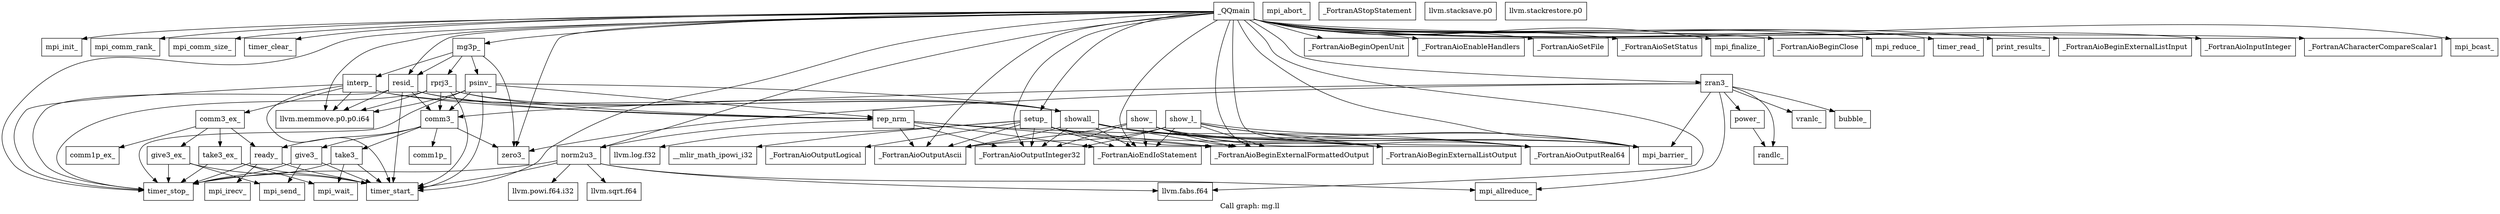 digraph "Call graph: mg.ll" {
	label="Call graph: mg.ll";

	Node0x55d594711f40 [shape=record,label="{_QQmain}"];
	Node0x55d594711f40 -> Node0x55d594712eb0;
	Node0x55d594711f40 -> Node0x55d594713770;
	Node0x55d594711f40 -> Node0x55d594713d20;
	Node0x55d594711f40 -> Node0x55d594714240;
	Node0x55d594711f40 -> Node0x55d5947144b0;
	Node0x55d594711f40 -> Node0x55d594714ff0;
	Node0x55d594711f40 -> Node0x55d594715680;
	Node0x55d594711f40 -> Node0x55d594715910;
	Node0x55d594711f40 -> Node0x55d594715b60;
	Node0x55d594711f40 -> Node0x55d59491be10;
	Node0x55d594711f40 -> Node0x55d59491be90;
	Node0x55d594711f40 -> Node0x55d594716670;
	Node0x55d594711f40 -> Node0x55d594729920;
	Node0x55d594711f40 -> Node0x55d594716ac0;
	Node0x55d594711f40 -> Node0x55d5947284c0;
	Node0x55d594711f40 -> Node0x55d594725030;
	Node0x55d594711f40 -> Node0x55d594724770;
	Node0x55d594711f40 -> Node0x55d594728880;
	Node0x55d594711f40 -> Node0x55d5947282e0;
	Node0x55d594711f40 -> Node0x55d594729310;
	Node0x55d594711f40 -> Node0x55d594728f50;
	Node0x55d594711f40 -> Node0x55d594728db0;
	Node0x55d594711f40 -> Node0x55d59472b720;
	Node0x55d594711f40 -> Node0x55d594717580;
	Node0x55d594711f40 -> Node0x55d594719ab0;
	Node0x55d594711f40 -> Node0x55d594727b70;
	Node0x55d594711f40 -> Node0x55d594723310;
	Node0x55d594711f40 -> Node0x55d5947253f0;
	Node0x55d594711f40 -> Node0x55d594726ef0;
	Node0x55d594711f40 -> Node0x55d59471bf60;
	Node0x55d594711f40 -> Node0x55d59471b740;
	Node0x55d594711f40 -> Node0x55d59471a780;
	Node0x55d594711f40 -> Node0x55d594718b30;
	Node0x55d594729310 [shape=record,label="{print_results_}"];
	Node0x55d594729920 [shape=record,label="{mpi_finalize_}"];
	Node0x55d594728880 [shape=record,label="{mpi_reduce_}"];
	Node0x55d59471a780 [shape=record,label="{setup_}"];
	Node0x55d59471a780 -> Node0x55d59472ad10;
	Node0x55d59471a780 -> Node0x55d59472b440;
	Node0x55d59471a780 -> Node0x55d5947144b0;
	Node0x55d59471a780 -> Node0x55d59472b810;
	Node0x55d59471a780 -> Node0x55d594725030;
	Node0x55d59471a780 -> Node0x55d594715910;
	Node0x55d59471a780 -> Node0x55d59472bee0;
	Node0x55d59471a780 -> Node0x55d594724770;
	Node0x55d59471a780 -> Node0x55d594715680;
	Node0x55d594726ef0 [shape=record,label="{mg3p_}"];
	Node0x55d594726ef0 -> Node0x55d59472c2e0;
	Node0x55d594726ef0 -> Node0x55d59471b740;
	Node0x55d594726ef0 -> Node0x55d59472c570;
	Node0x55d594726ef0 -> Node0x55d5947253f0;
	Node0x55d594726ef0 -> Node0x55d59472cee0;
	Node0x55d59472c570 [shape=record,label="{psinv_}"];
	Node0x55d59472c570 -> Node0x55d594714ff0;
	Node0x55d59472c570 -> Node0x55d594727b70;
	Node0x55d59472c570 -> Node0x55d59472f200;
	Node0x55d59472c570 -> Node0x55d594728f50;
	Node0x55d59472c570 -> Node0x55d59472f5c0;
	Node0x55d59472c570 -> Node0x55d5947304e0;
	Node0x55d5947253f0 [shape=record,label="{resid_}"];
	Node0x55d5947253f0 -> Node0x55d594714ff0;
	Node0x55d5947253f0 -> Node0x55d594727b70;
	Node0x55d5947253f0 -> Node0x55d59472f200;
	Node0x55d5947253f0 -> Node0x55d594728f50;
	Node0x55d5947253f0 -> Node0x55d59472f5c0;
	Node0x55d5947253f0 -> Node0x55d5947304e0;
	Node0x55d59472c2e0 [shape=record,label="{rprj3_}"];
	Node0x55d59472c2e0 -> Node0x55d594714ff0;
	Node0x55d59472c2e0 -> Node0x55d594727b70;
	Node0x55d59472c2e0 -> Node0x55d59472f200;
	Node0x55d59472c2e0 -> Node0x55d594728f50;
	Node0x55d59472c2e0 -> Node0x55d59472f5c0;
	Node0x55d59472c2e0 -> Node0x55d5947304e0;
	Node0x55d59472cee0 [shape=record,label="{interp_}"];
	Node0x55d59472cee0 -> Node0x55d594714ff0;
	Node0x55d59472cee0 -> Node0x55d594727b70;
	Node0x55d59472cee0 -> Node0x55d5949205c0;
	Node0x55d59472cee0 -> Node0x55d594728f50;
	Node0x55d59472cee0 -> Node0x55d59472f5c0;
	Node0x55d59472cee0 -> Node0x55d5947304e0;
	Node0x55d594723310 [shape=record,label="{norm2u3_}"];
	Node0x55d594723310 -> Node0x55d594714ff0;
	Node0x55d594723310 -> Node0x55d5949234e0;
	Node0x55d594723310 -> Node0x55d594728db0;
	Node0x55d594723310 -> Node0x55d594727b70;
	Node0x55d594723310 -> Node0x55d5949235e0;
	Node0x55d594723310 -> Node0x55d594923560;
	Node0x55d59472f5c0 [shape=record,label="{rep_nrm_}"];
	Node0x55d59472f5c0 -> Node0x55d594723310;
	Node0x55d59472f5c0 -> Node0x55d594715680;
	Node0x55d59472f5c0 -> Node0x55d594724770;
	Node0x55d59472f5c0 -> Node0x55d594725030;
	Node0x55d59472f5c0 -> Node0x55d5947284c0;
	Node0x55d59472f5c0 -> Node0x55d594715910;
	Node0x55d59472f200 [shape=record,label="{comm3_}"];
	Node0x55d59472f200 -> Node0x55d594923b80;
	Node0x55d59472f200 -> Node0x55d59471b740;
	Node0x55d59472f200 -> Node0x55d594923c00;
	Node0x55d59472f200 -> Node0x55d594730d90;
	Node0x55d59472f200 -> Node0x55d594730930;
	Node0x55d5949205c0 [shape=record,label="{comm3_ex_}"];
	Node0x55d5949205c0 -> Node0x55d594923b80;
	Node0x55d5949205c0 -> Node0x55d594732ce0;
	Node0x55d5949205c0 -> Node0x55d594731a90;
	Node0x55d5949205c0 -> Node0x55d5947323e0;
	Node0x55d594923b80 [shape=record,label="{ready_}"];
	Node0x55d594923b80 -> Node0x55d594714ff0;
	Node0x55d594923b80 -> Node0x55d5947335e0;
	Node0x55d594923b80 -> Node0x55d594727b70;
	Node0x55d594923c00 [shape=record,label="{give3_}"];
	Node0x55d594923c00 -> Node0x55d594714ff0;
	Node0x55d594923c00 -> Node0x55d594734470;
	Node0x55d594923c00 -> Node0x55d594727b70;
	Node0x55d594730930 [shape=record,label="{take3_}"];
	Node0x55d594730930 -> Node0x55d594714ff0;
	Node0x55d594730930 -> Node0x55d594734830;
	Node0x55d594730930 -> Node0x55d594727b70;
	Node0x55d5947323e0 [shape=record,label="{give3_ex_}"];
	Node0x55d5947323e0 -> Node0x55d594714ff0;
	Node0x55d5947323e0 -> Node0x55d594734470;
	Node0x55d5947323e0 -> Node0x55d594727b70;
	Node0x55d594731a90 [shape=record,label="{take3_ex_}"];
	Node0x55d594731a90 -> Node0x55d594714ff0;
	Node0x55d594731a90 -> Node0x55d594734830;
	Node0x55d594731a90 -> Node0x55d594727b70;
	Node0x55d594730d90 [shape=record,label="{comm1p_}"];
	Node0x55d594732ce0 [shape=record,label="{comm1p_ex_}"];
	Node0x55d59471bf60 [shape=record,label="{zran3_}"];
	Node0x55d59471bf60 -> Node0x55d594734b80;
	Node0x55d59471bf60 -> Node0x55d59472f200;
	Node0x55d59471bf60 -> Node0x55d59471b740;
	Node0x55d59471bf60 -> Node0x55d5947144b0;
	Node0x55d59471bf60 -> Node0x55d594734e80;
	Node0x55d59471bf60 -> Node0x55d594735160;
	Node0x55d59471bf60 -> Node0x55d594923560;
	Node0x55d59471bf60 -> Node0x55d594735520;
	Node0x55d594735870 [shape=record,label="{show_l_}"];
	Node0x55d594735870 -> Node0x55d59472b810;
	Node0x55d594735870 -> Node0x55d594725030;
	Node0x55d594735870 -> Node0x55d594715910;
	Node0x55d594735870 -> Node0x55d5947144b0;
	Node0x55d594735870 -> Node0x55d5947284c0;
	Node0x55d594735870 -> Node0x55d594724770;
	Node0x55d594735870 -> Node0x55d594715680;
	Node0x55d5947304e0 [shape=record,label="{showall_}"];
	Node0x55d5947304e0 -> Node0x55d59472b810;
	Node0x55d5947304e0 -> Node0x55d594725030;
	Node0x55d5947304e0 -> Node0x55d594715910;
	Node0x55d5947304e0 -> Node0x55d5947144b0;
	Node0x55d5947304e0 -> Node0x55d5947284c0;
	Node0x55d5947304e0 -> Node0x55d594724770;
	Node0x55d5947304e0 -> Node0x55d594715680;
	Node0x55d5947360b0 [shape=record,label="{show_}"];
	Node0x55d5947360b0 -> Node0x55d59472b810;
	Node0x55d5947360b0 -> Node0x55d594725030;
	Node0x55d5947360b0 -> Node0x55d594715910;
	Node0x55d5947360b0 -> Node0x55d5947144b0;
	Node0x55d5947360b0 -> Node0x55d5947284c0;
	Node0x55d5947360b0 -> Node0x55d594724770;
	Node0x55d5947360b0 -> Node0x55d594715680;
	Node0x55d594734b80 [shape=record,label="{power_}"];
	Node0x55d594734b80 -> Node0x55d594734e80;
	Node0x55d594735520 [shape=record,label="{bubble_}"];
	Node0x55d59471b740 [shape=record,label="{zero3_}"];
	Node0x55d594712eb0 [shape=record,label="{mpi_init_}"];
	Node0x55d594713770 [shape=record,label="{mpi_comm_rank_}"];
	Node0x55d594713d20 [shape=record,label="{mpi_comm_size_}"];
	Node0x55d594715680 [shape=record,label="{_FortranAioBeginExternalFormattedOutput}"];
	Node0x55d594724770 [shape=record,label="{_FortranAioOutputInteger32}"];
	Node0x55d594715910 [shape=record,label="{_FortranAioEndIoStatement}"];
	Node0x55d594738ac0 [shape=record,label="{mpi_abort_}"];
	Node0x55d594739360 [shape=record,label="{_FortranAStopStatement}"];
	Node0x55d594714240 [shape=record,label="{timer_clear_}"];
	Node0x55d5947144b0 [shape=record,label="{mpi_barrier_}"];
	Node0x55d594714ff0 [shape=record,label="{timer_start_}"];
	Node0x55d594715b60 [shape=record,label="{_FortranAioBeginOpenUnit}"];
	Node0x55d59491be10 [shape=record,label="{_FortranAioEnableHandlers}"];
	Node0x55d59491be90 [shape=record,label="{_FortranAioSetFile}"];
	Node0x55d594716670 [shape=record,label="{_FortranAioSetStatus}"];
	Node0x55d594716ac0 [shape=record,label="{_FortranAioBeginClose}"];
	Node0x55d59472b720 [shape=record,label="{_FortranAioBeginExternalListInput}"];
	Node0x55d594717580 [shape=record,label="{_FortranAioInputInteger}"];
	Node0x55d594718b30 [shape=record,label="{mpi_bcast_}"];
	Node0x55d594719ab0 [shape=record,label="{_FortranACharacterCompareScalar1}"];
	Node0x55d594725030 [shape=record,label="{_FortranAioOutputAscii}"];
	Node0x55d594727b70 [shape=record,label="{timer_stop_}"];
	Node0x55d5947282e0 [shape=record,label="{timer_read_}"];
	Node0x55d5947284c0 [shape=record,label="{_FortranAioOutputReal64}"];
	Node0x55d59472b810 [shape=record,label="{_FortranAioBeginExternalListOutput}"];
	Node0x55d59472bee0 [shape=record,label="{_FortranAioOutputLogical}"];
	Node0x55d594923560 [shape=record,label="{mpi_allreduce_}"];
	Node0x55d5947335e0 [shape=record,label="{mpi_irecv_}"];
	Node0x55d594734470 [shape=record,label="{mpi_send_}"];
	Node0x55d594734830 [shape=record,label="{mpi_wait_}"];
	Node0x55d594734e80 [shape=record,label="{randlc_}"];
	Node0x55d594735160 [shape=record,label="{vranlc_}"];
	Node0x55d594728f50 [shape=record,label="{llvm.memmove.p0.p0.i64}"];
	Node0x55d59476b770 [shape=record,label="{llvm.stacksave.p0}"];
	Node0x55d59476c510 [shape=record,label="{llvm.stackrestore.p0}"];
	Node0x55d59472b440 [shape=record,label="{__mlir_math_ipowi_i32}"];
	Node0x55d594728db0 [shape=record,label="{llvm.fabs.f64}"];
	Node0x55d59472ad10 [shape=record,label="{llvm.log.f32}"];
	Node0x55d5949235e0 [shape=record,label="{llvm.sqrt.f64}"];
	Node0x55d5949234e0 [shape=record,label="{llvm.powi.f64.i32}"];
}
